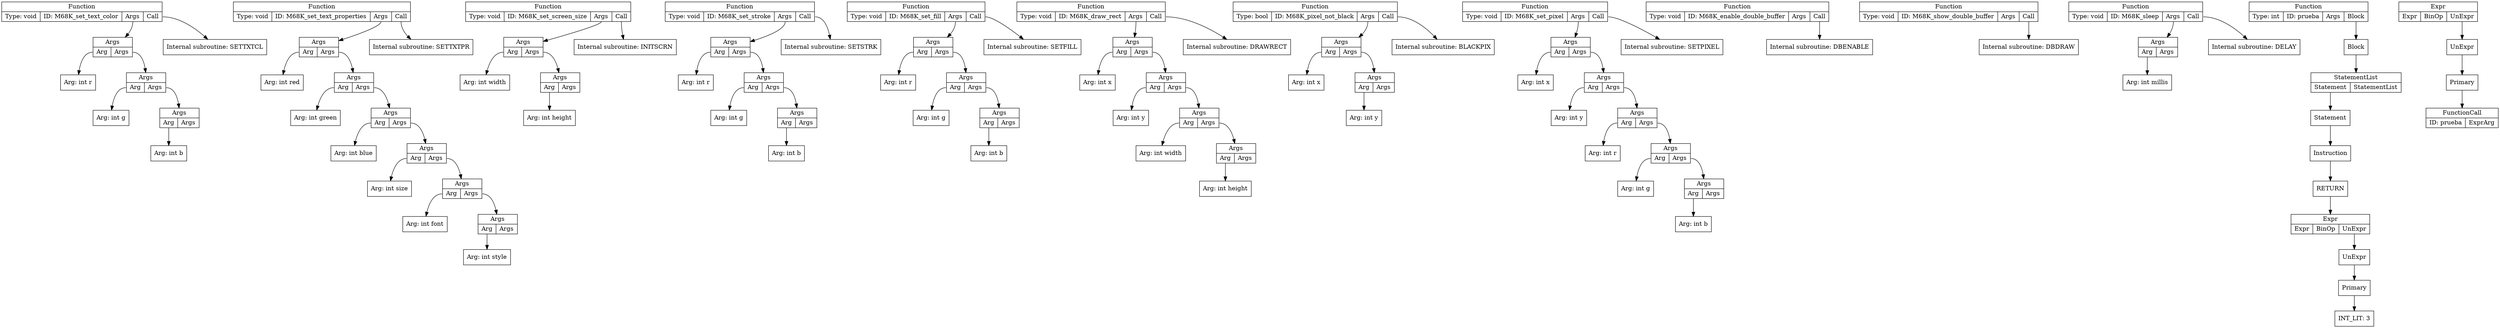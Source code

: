 digraph ccTree {
graph[nodesep="1"]
	node [shape=box]
	node [shape=box]
	n0 [label = "Arg: int r"]
	n1 [label = "Arg: int g"]
	n2 [label = "Arg: int b"]
	n3 [label = "{Args | {<a>Arg | <as> Args}}", shape="record"]
	n3:a-> n2
	n4 [label = "{Args | {<a>Arg | <as> Args}}", shape="record"]
	n4:a-> n1
	n4:as-> n3
	n5 [label = "{Args | {<a>Arg | <as> Args}}", shape="record"]
	n5:a-> n0
	n5:as-> n4
	n7 [label = "Internal subroutine: SETTXTCL"]
	n6 [label = "{Function | {Type: void | ID: M68K_set_text_color | <a>Args | <b> Call }}", shape="record"]
	n6:b-> n7
	n6:a-> n5
	n8 [label = "Arg: int red"]
	n9 [label = "Arg: int green"]
	n10 [label = "Arg: int blue"]
	n11 [label = "Arg: int size"]
	n12 [label = "Arg: int font"]
	n13 [label = "Arg: int style"]
	n14 [label = "{Args | {<a>Arg | <as> Args}}", shape="record"]
	n14:a-> n13
	n15 [label = "{Args | {<a>Arg | <as> Args}}", shape="record"]
	n15:a-> n12
	n15:as-> n14
	n16 [label = "{Args | {<a>Arg | <as> Args}}", shape="record"]
	n16:a-> n11
	n16:as-> n15
	n17 [label = "{Args | {<a>Arg | <as> Args}}", shape="record"]
	n17:a-> n10
	n17:as-> n16
	n18 [label = "{Args | {<a>Arg | <as> Args}}", shape="record"]
	n18:a-> n9
	n18:as-> n17
	n19 [label = "{Args | {<a>Arg | <as> Args}}", shape="record"]
	n19:a-> n8
	n19:as-> n18
	n21 [label = "Internal subroutine: SETTXTPR"]
	n20 [label = "{Function | {Type: void | ID: M68K_set_text_properties | <a>Args | <b> Call }}", shape="record"]
	n20:b-> n21
	n20:a-> n19
	n22 [label = "Arg: int width"]
	n23 [label = "Arg: int height"]
	n24 [label = "{Args | {<a>Arg | <as> Args}}", shape="record"]
	n24:a-> n23
	n25 [label = "{Args | {<a>Arg | <as> Args}}", shape="record"]
	n25:a-> n22
	n25:as-> n24
	n27 [label = "Internal subroutine: INITSCRN"]
	n26 [label = "{Function | {Type: void | ID: M68K_set_screen_size | <a>Args | <b> Call }}", shape="record"]
	n26:b-> n27
	n26:a-> n25
	n28 [label = "Arg: int r"]
	n29 [label = "Arg: int g"]
	n30 [label = "Arg: int b"]
	n31 [label = "{Args | {<a>Arg | <as> Args}}", shape="record"]
	n31:a-> n30
	n32 [label = "{Args | {<a>Arg | <as> Args}}", shape="record"]
	n32:a-> n29
	n32:as-> n31
	n33 [label = "{Args | {<a>Arg | <as> Args}}", shape="record"]
	n33:a-> n28
	n33:as-> n32
	n35 [label = "Internal subroutine: SETSTRK"]
	n34 [label = "{Function | {Type: void | ID: M68K_set_stroke | <a>Args | <b> Call }}", shape="record"]
	n34:b-> n35
	n34:a-> n33
	n36 [label = "Arg: int r"]
	n37 [label = "Arg: int g"]
	n38 [label = "Arg: int b"]
	n39 [label = "{Args | {<a>Arg | <as> Args}}", shape="record"]
	n39:a-> n38
	n40 [label = "{Args | {<a>Arg | <as> Args}}", shape="record"]
	n40:a-> n37
	n40:as-> n39
	n41 [label = "{Args | {<a>Arg | <as> Args}}", shape="record"]
	n41:a-> n36
	n41:as-> n40
	n43 [label = "Internal subroutine: SETFILL"]
	n42 [label = "{Function | {Type: void | ID: M68K_set_fill | <a>Args | <b> Call }}", shape="record"]
	n42:b-> n43
	n42:a-> n41
	n44 [label = "Arg: int x"]
	n45 [label = "Arg: int y"]
	n46 [label = "Arg: int width"]
	n47 [label = "Arg: int height"]
	n48 [label = "{Args | {<a>Arg | <as> Args}}", shape="record"]
	n48:a-> n47
	n49 [label = "{Args | {<a>Arg | <as> Args}}", shape="record"]
	n49:a-> n46
	n49:as-> n48
	n50 [label = "{Args | {<a>Arg | <as> Args}}", shape="record"]
	n50:a-> n45
	n50:as-> n49
	n51 [label = "{Args | {<a>Arg | <as> Args}}", shape="record"]
	n51:a-> n44
	n51:as-> n50
	n53 [label = "Internal subroutine: DRAWRECT"]
	n52 [label = "{Function | {Type: void | ID: M68K_draw_rect | <a>Args | <b> Call }}", shape="record"]
	n52:b-> n53
	n52:a-> n51
	n54 [label = "Arg: int x"]
	n55 [label = "Arg: int y"]
	n56 [label = "{Args | {<a>Arg | <as> Args}}", shape="record"]
	n56:a-> n55
	n57 [label = "{Args | {<a>Arg | <as> Args}}", shape="record"]
	n57:a-> n54
	n57:as-> n56
	n59 [label = "Internal subroutine: BLACKPIX"]
	n58 [label = "{Function | {Type: bool | ID: M68K_pixel_not_black | <a>Args | <b> Call }}", shape="record"]
	n58:b-> n59
	n58:a-> n57
	n60 [label = "Arg: int x"]
	n61 [label = "Arg: int y"]
	n62 [label = "Arg: int r"]
	n63 [label = "Arg: int g"]
	n64 [label = "Arg: int b"]
	n65 [label = "{Args | {<a>Arg | <as> Args}}", shape="record"]
	n65:a-> n64
	n66 [label = "{Args | {<a>Arg | <as> Args}}", shape="record"]
	n66:a-> n63
	n66:as-> n65
	n67 [label = "{Args | {<a>Arg | <as> Args}}", shape="record"]
	n67:a-> n62
	n67:as-> n66
	n68 [label = "{Args | {<a>Arg | <as> Args}}", shape="record"]
	n68:a-> n61
	n68:as-> n67
	n69 [label = "{Args | {<a>Arg | <as> Args}}", shape="record"]
	n69:a-> n60
	n69:as-> n68
	n71 [label = "Internal subroutine: SETPIXEL"]
	n70 [label = "{Function | {Type: void | ID: M68K_set_pixel | <a>Args | <b> Call }}", shape="record"]
	n70:b-> n71
	n70:a-> n69
	n73 [label = "Internal subroutine: DBENABLE"]
	n72 [label = "{Function | {Type: void | ID: M68K_enable_double_buffer | <a>Args | <b> Call }}", shape="record"]
	n72:b-> n73
	n75 [label = "Internal subroutine: DBDRAW"]
	n74 [label = "{Function | {Type: void | ID: M68K_show_double_buffer | <a>Args | <b> Call }}", shape="record"]
	n74:b-> n75
	n76 [label = "Arg: int millis"]
	n77 [label = "{Args | {<a>Arg | <as> Args}}", shape="record"]
	n77:a-> n76
	n79 [label = "Internal subroutine: DELAY"]
	n78 [label = "{Function | {Type: void | ID: M68K_sleep | <a>Args | <b> Call }}", shape="record"]
	n78:b-> n79
	n78:a-> n77
	n80 [label = "Primary"]
	n81 [label = "INT_LIT: 3"]
	n80-> n81
	n82 [label = "UnExpr"]
	n82-> n80
	n83 [label = "{Expr | {<e>Expr | <bo>BinOp | <ue>UnExpr}}", shape="record"]
	n83:ue-> n82
	n84 [label = "Instruction"]
	n85 [label = "RETURN"]
	n84-> n85
	n85-> n83
	n86 [label = "Statement"]
	n86-> n84
	n87 [label = "{StatementList | {<s>Statement | <sl>StatementList}}", shape="record"]
	n87:s-> n86
	n88 [label = "Block"]
	n88-> n87
	n89 [label = "{Function | {Type: int | ID: prueba | <a>Args | <b>Block}}", shape="record"]
	n89:b-> n88
	n90 [label = "{FunctionCall | { ID: prueba | <e>ExprArg}}", shape="record"]
	n91 [label = "Primary"]
	n91-> n90
	n92 [label = "UnExpr"]
	n92-> n91
	n93 [label = "{Expr | {<e>Expr | <bo>BinOp | <ue>UnExpr}}", shape="record"]
	n93:ue-> n92
}